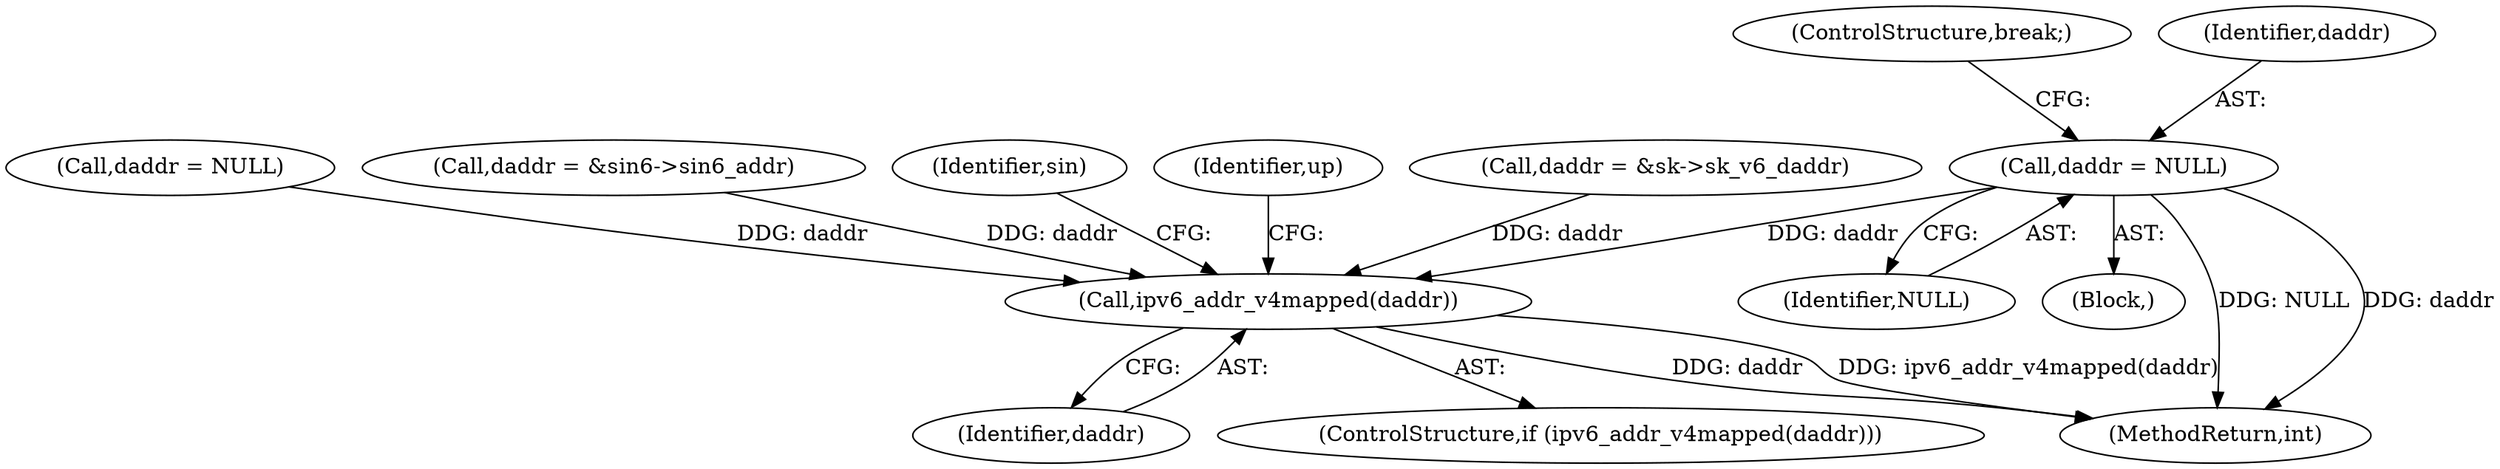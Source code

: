 digraph "0_linux_45f6fad84cc305103b28d73482b344d7f5b76f39_18@pointer" {
"1000234" [label="(Call,daddr = NULL)"];
"1000272" [label="(Call,ipv6_addr_v4mapped(daddr))"];
"1000265" [label="(Call,daddr = NULL)"];
"1000234" [label="(Call,daddr = NULL)"];
"1000210" [label="(Call,daddr = &sin6->sin6_addr)"];
"1000236" [label="(Identifier,NULL)"];
"1000237" [label="(ControlStructure,break;)"];
"1000278" [label="(Identifier,sin)"];
"1000273" [label="(Identifier,daddr)"];
"1000271" [label="(ControlStructure,if (ipv6_addr_v4mapped(daddr)))"];
"1000201" [label="(Block,)"];
"1001034" [label="(MethodReturn,int)"];
"1000235" [label="(Identifier,daddr)"];
"1000331" [label="(Identifier,up)"];
"1000272" [label="(Call,ipv6_addr_v4mapped(daddr))"];
"1000258" [label="(Call,daddr = &sk->sk_v6_daddr)"];
"1000234" -> "1000201"  [label="AST: "];
"1000234" -> "1000236"  [label="CFG: "];
"1000235" -> "1000234"  [label="AST: "];
"1000236" -> "1000234"  [label="AST: "];
"1000237" -> "1000234"  [label="CFG: "];
"1000234" -> "1001034"  [label="DDG: NULL"];
"1000234" -> "1001034"  [label="DDG: daddr"];
"1000234" -> "1000272"  [label="DDG: daddr"];
"1000272" -> "1000271"  [label="AST: "];
"1000272" -> "1000273"  [label="CFG: "];
"1000273" -> "1000272"  [label="AST: "];
"1000278" -> "1000272"  [label="CFG: "];
"1000331" -> "1000272"  [label="CFG: "];
"1000272" -> "1001034"  [label="DDG: daddr"];
"1000272" -> "1001034"  [label="DDG: ipv6_addr_v4mapped(daddr)"];
"1000258" -> "1000272"  [label="DDG: daddr"];
"1000265" -> "1000272"  [label="DDG: daddr"];
"1000210" -> "1000272"  [label="DDG: daddr"];
}
